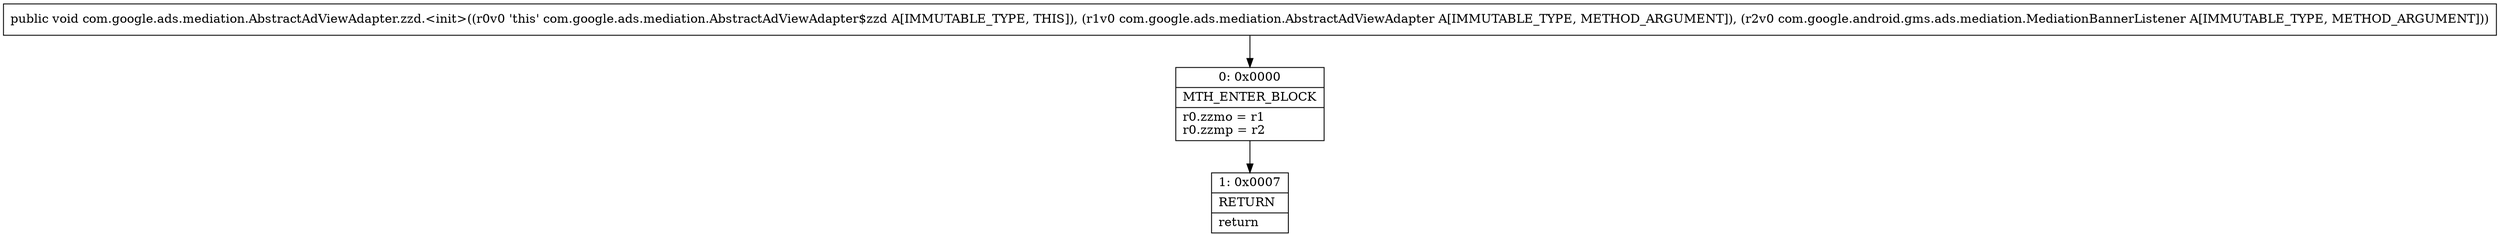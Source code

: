 digraph "CFG forcom.google.ads.mediation.AbstractAdViewAdapter.zzd.\<init\>(Lcom\/google\/ads\/mediation\/AbstractAdViewAdapter;Lcom\/google\/android\/gms\/ads\/mediation\/MediationBannerListener;)V" {
Node_0 [shape=record,label="{0\:\ 0x0000|MTH_ENTER_BLOCK\l|r0.zzmo = r1\lr0.zzmp = r2\l}"];
Node_1 [shape=record,label="{1\:\ 0x0007|RETURN\l|return\l}"];
MethodNode[shape=record,label="{public void com.google.ads.mediation.AbstractAdViewAdapter.zzd.\<init\>((r0v0 'this' com.google.ads.mediation.AbstractAdViewAdapter$zzd A[IMMUTABLE_TYPE, THIS]), (r1v0 com.google.ads.mediation.AbstractAdViewAdapter A[IMMUTABLE_TYPE, METHOD_ARGUMENT]), (r2v0 com.google.android.gms.ads.mediation.MediationBannerListener A[IMMUTABLE_TYPE, METHOD_ARGUMENT])) }"];
MethodNode -> Node_0;
Node_0 -> Node_1;
}

